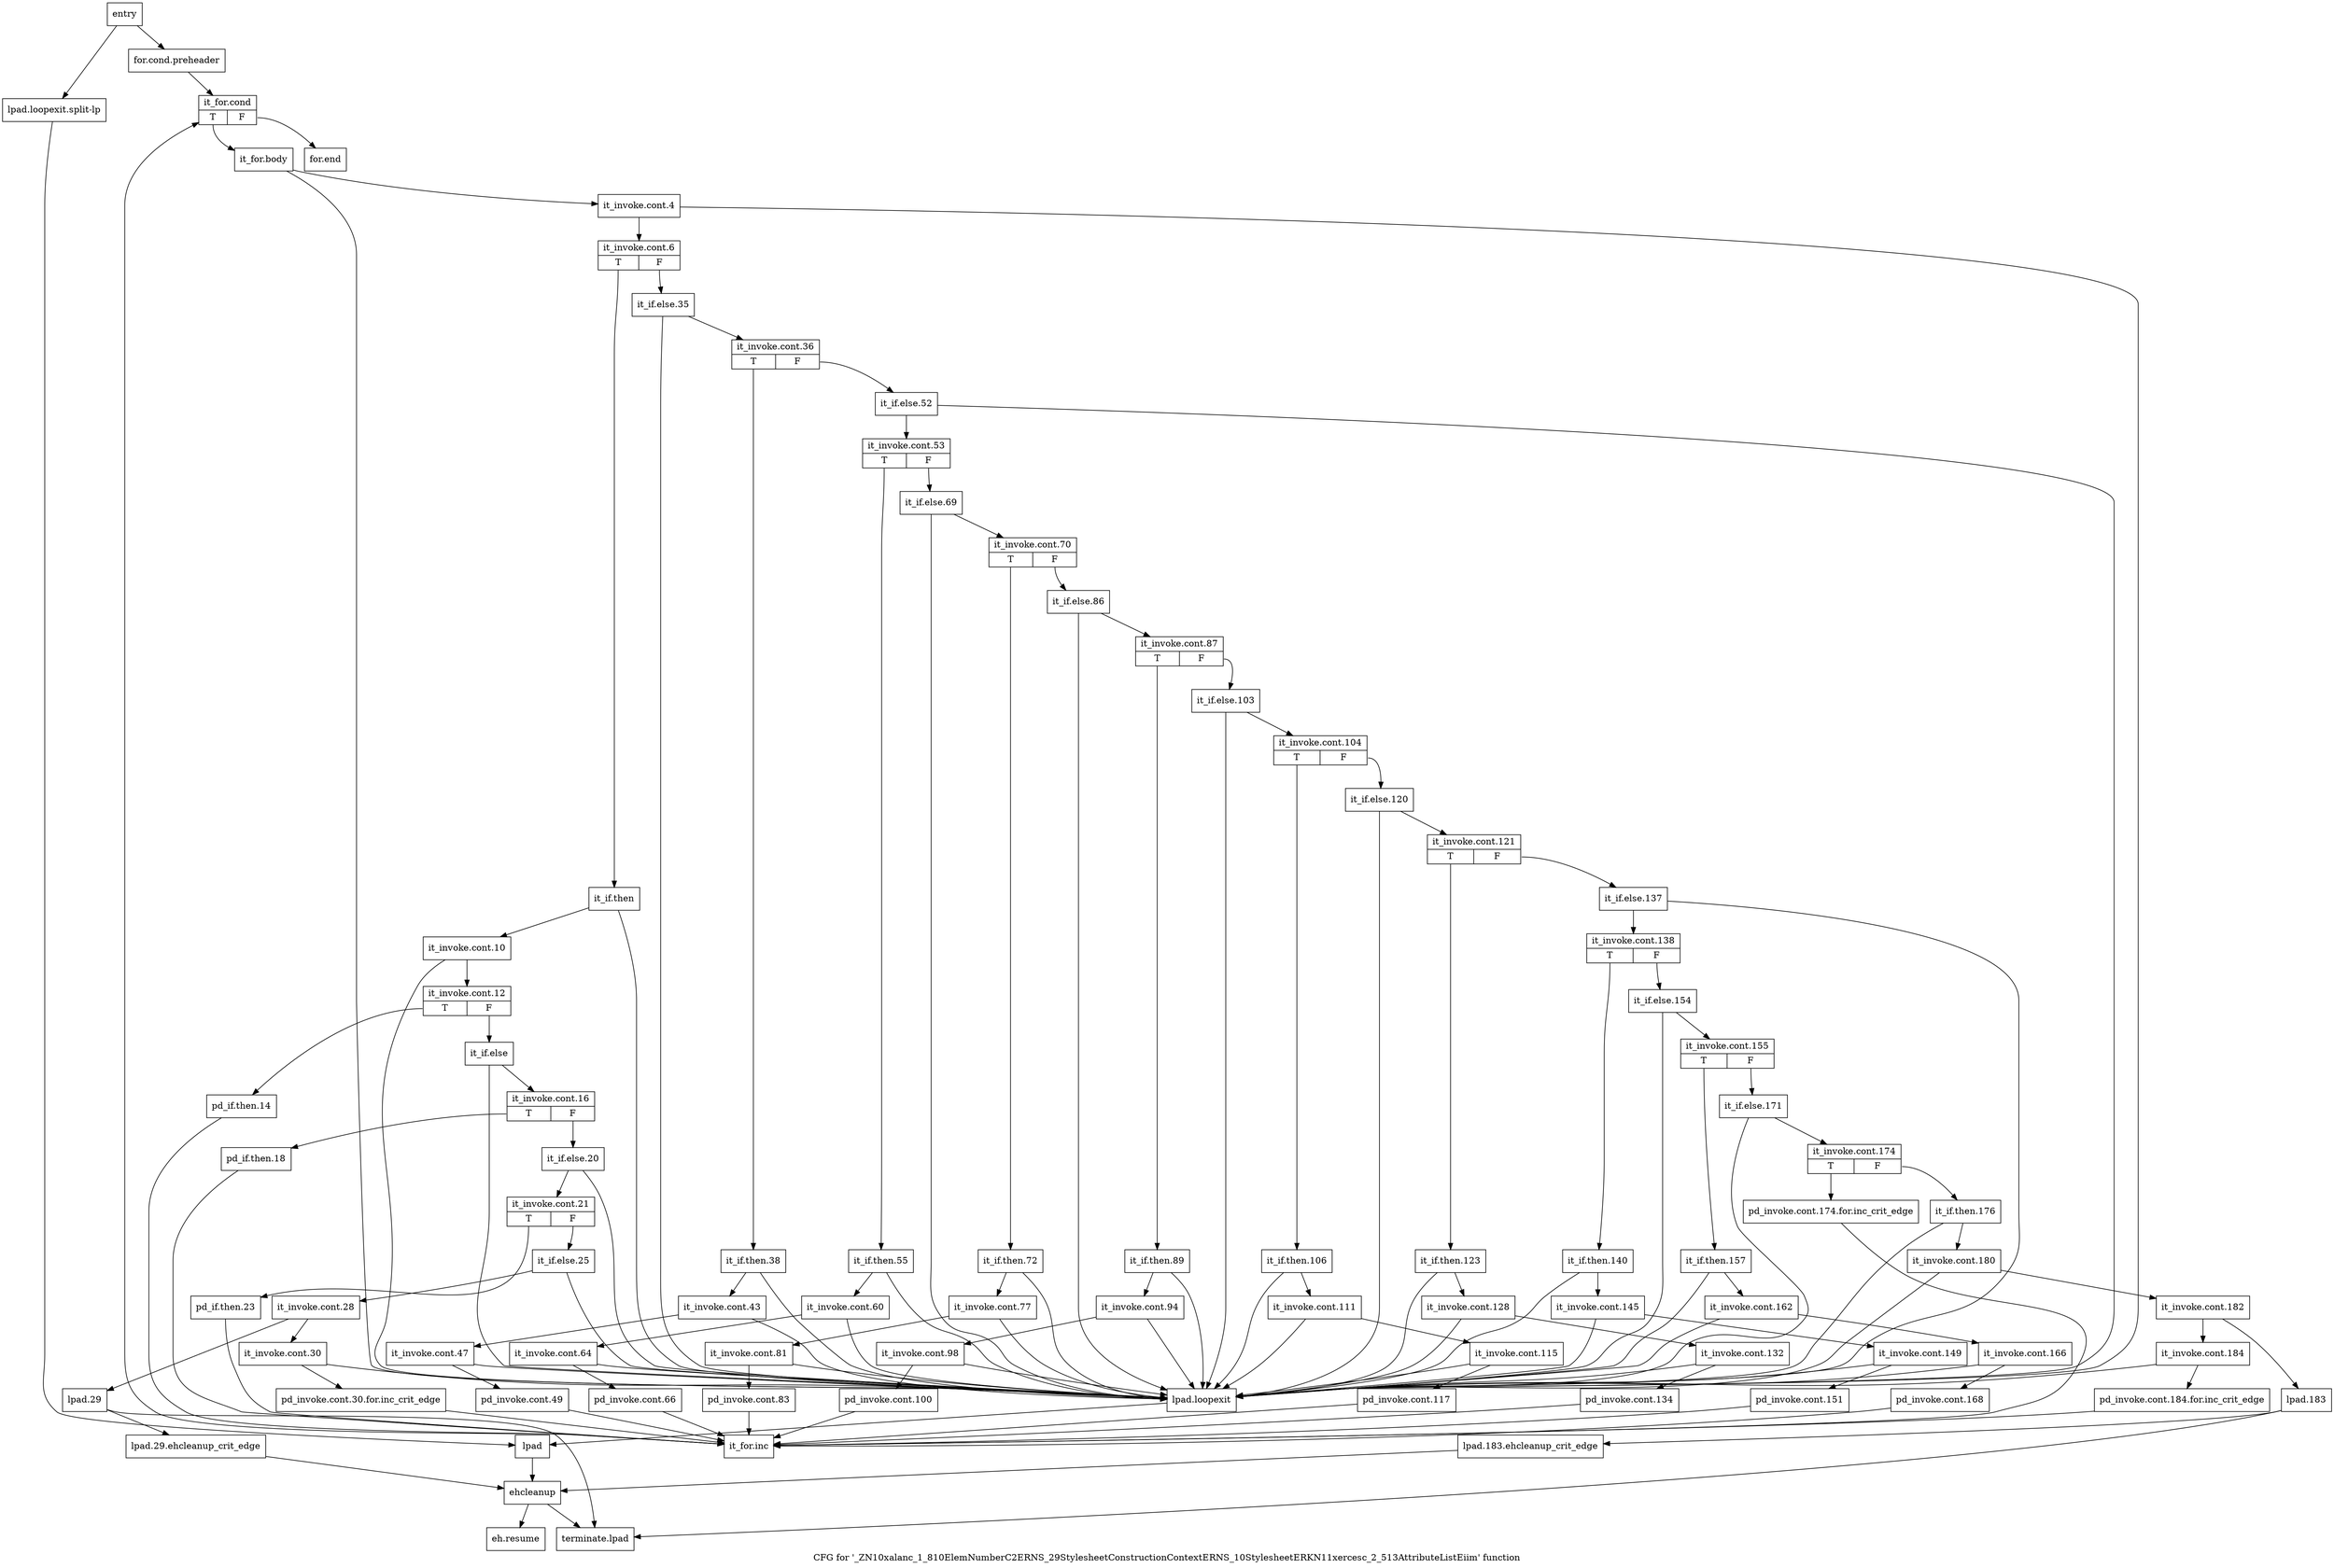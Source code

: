 digraph "CFG for '_ZN10xalanc_1_810ElemNumberC2ERNS_29StylesheetConstructionContextERNS_10StylesheetERKN11xercesc_2_513AttributeListEiim' function" {
	label="CFG for '_ZN10xalanc_1_810ElemNumberC2ERNS_29StylesheetConstructionContextERNS_10StylesheetERKN11xercesc_2_513AttributeListEiim' function";

	Node0x71fc100 [shape=record,label="{entry}"];
	Node0x71fc100 -> Node0x71fc150;
	Node0x71fc100 -> Node0x71fc470;
	Node0x71fc150 [shape=record,label="{for.cond.preheader}"];
	Node0x71fc150 -> Node0x71fc1a0;
	Node0x71fc1a0 [shape=record,label="{it_for.cond|{<s0>T|<s1>F}}"];
	Node0x71fc1a0:s0 -> Node0x71fc1f0;
	Node0x71fc1a0:s1 -> Node0x71fdb40;
	Node0x71fc1f0 [shape=record,label="{it_for.body}"];
	Node0x71fc1f0 -> Node0x71fc240;
	Node0x71fc1f0 -> Node0x71fc420;
	Node0x71fc240 [shape=record,label="{it_invoke.cont.4}"];
	Node0x71fc240 -> Node0x71fc290;
	Node0x71fc240 -> Node0x71fc420;
	Node0x71fc290 [shape=record,label="{it_invoke.cont.6|{<s0>T|<s1>F}}"];
	Node0x71fc290:s0 -> Node0x71fc2e0;
	Node0x71fc290:s1 -> Node0x71fc8d0;
	Node0x71fc2e0 [shape=record,label="{it_if.then}"];
	Node0x71fc2e0 -> Node0x71fc330;
	Node0x71fc2e0 -> Node0x71fc420;
	Node0x71fc330 [shape=record,label="{it_invoke.cont.10}"];
	Node0x71fc330 -> Node0x71fc380;
	Node0x71fc330 -> Node0x71fc420;
	Node0x71fc380 [shape=record,label="{it_invoke.cont.12|{<s0>T|<s1>F}}"];
	Node0x71fc380:s0 -> Node0x71fc3d0;
	Node0x71fc380:s1 -> Node0x71fc510;
	Node0x71fc3d0 [shape=record,label="{pd_if.then.14}"];
	Node0x71fc3d0 -> Node0x71fdaf0;
	Node0x71fc420 [shape=record,label="{lpad.loopexit}"];
	Node0x71fc420 -> Node0x71fc4c0;
	Node0x71fc470 [shape=record,label="{lpad.loopexit.split-lp}"];
	Node0x71fc470 -> Node0x71fc4c0;
	Node0x71fc4c0 [shape=record,label="{lpad}"];
	Node0x71fc4c0 -> Node0x71fdb90;
	Node0x71fc510 [shape=record,label="{it_if.else}"];
	Node0x71fc510 -> Node0x71fc560;
	Node0x71fc510 -> Node0x71fc420;
	Node0x71fc560 [shape=record,label="{it_invoke.cont.16|{<s0>T|<s1>F}}"];
	Node0x71fc560:s0 -> Node0x71fc5b0;
	Node0x71fc560:s1 -> Node0x71fc600;
	Node0x71fc5b0 [shape=record,label="{pd_if.then.18}"];
	Node0x71fc5b0 -> Node0x71fdaf0;
	Node0x71fc600 [shape=record,label="{it_if.else.20}"];
	Node0x71fc600 -> Node0x71fc650;
	Node0x71fc600 -> Node0x71fc420;
	Node0x71fc650 [shape=record,label="{it_invoke.cont.21|{<s0>T|<s1>F}}"];
	Node0x71fc650:s0 -> Node0x71fc6a0;
	Node0x71fc650:s1 -> Node0x71fc6f0;
	Node0x71fc6a0 [shape=record,label="{pd_if.then.23}"];
	Node0x71fc6a0 -> Node0x71fdaf0;
	Node0x71fc6f0 [shape=record,label="{it_if.else.25}"];
	Node0x71fc6f0 -> Node0x71fc740;
	Node0x71fc6f0 -> Node0x71fc420;
	Node0x71fc740 [shape=record,label="{it_invoke.cont.28}"];
	Node0x71fc740 -> Node0x71fc790;
	Node0x71fc740 -> Node0x71fc830;
	Node0x71fc790 [shape=record,label="{it_invoke.cont.30}"];
	Node0x71fc790 -> Node0x71fc7e0;
	Node0x71fc790 -> Node0x71fc420;
	Node0x71fc7e0 [shape=record,label="{pd_invoke.cont.30.for.inc_crit_edge}"];
	Node0x71fc7e0 -> Node0x71fdaf0;
	Node0x71fc830 [shape=record,label="{lpad.29}"];
	Node0x71fc830 -> Node0x71fc880;
	Node0x71fc830 -> Node0x71fdc30;
	Node0x71fc880 [shape=record,label="{lpad.29.ehcleanup_crit_edge}"];
	Node0x71fc880 -> Node0x71fdb90;
	Node0x71fc8d0 [shape=record,label="{it_if.else.35}"];
	Node0x71fc8d0 -> Node0x71fc920;
	Node0x71fc8d0 -> Node0x71fc420;
	Node0x71fc920 [shape=record,label="{it_invoke.cont.36|{<s0>T|<s1>F}}"];
	Node0x71fc920:s0 -> Node0x71fc970;
	Node0x71fc920:s1 -> Node0x71fcab0;
	Node0x71fc970 [shape=record,label="{it_if.then.38}"];
	Node0x71fc970 -> Node0x71fc9c0;
	Node0x71fc970 -> Node0x71fc420;
	Node0x71fc9c0 [shape=record,label="{it_invoke.cont.43}"];
	Node0x71fc9c0 -> Node0x71fca10;
	Node0x71fc9c0 -> Node0x71fc420;
	Node0x71fca10 [shape=record,label="{it_invoke.cont.47}"];
	Node0x71fca10 -> Node0x71fca60;
	Node0x71fca10 -> Node0x71fc420;
	Node0x71fca60 [shape=record,label="{pd_invoke.cont.49}"];
	Node0x71fca60 -> Node0x71fdaf0;
	Node0x71fcab0 [shape=record,label="{it_if.else.52}"];
	Node0x71fcab0 -> Node0x71fcb00;
	Node0x71fcab0 -> Node0x71fc420;
	Node0x71fcb00 [shape=record,label="{it_invoke.cont.53|{<s0>T|<s1>F}}"];
	Node0x71fcb00:s0 -> Node0x71fcb50;
	Node0x71fcb00:s1 -> Node0x71fcc90;
	Node0x71fcb50 [shape=record,label="{it_if.then.55}"];
	Node0x71fcb50 -> Node0x71fcba0;
	Node0x71fcb50 -> Node0x71fc420;
	Node0x71fcba0 [shape=record,label="{it_invoke.cont.60}"];
	Node0x71fcba0 -> Node0x71fcbf0;
	Node0x71fcba0 -> Node0x71fc420;
	Node0x71fcbf0 [shape=record,label="{it_invoke.cont.64}"];
	Node0x71fcbf0 -> Node0x71fcc40;
	Node0x71fcbf0 -> Node0x71fc420;
	Node0x71fcc40 [shape=record,label="{pd_invoke.cont.66}"];
	Node0x71fcc40 -> Node0x71fdaf0;
	Node0x71fcc90 [shape=record,label="{it_if.else.69}"];
	Node0x71fcc90 -> Node0x71fcce0;
	Node0x71fcc90 -> Node0x71fc420;
	Node0x71fcce0 [shape=record,label="{it_invoke.cont.70|{<s0>T|<s1>F}}"];
	Node0x71fcce0:s0 -> Node0x71fcd30;
	Node0x71fcce0:s1 -> Node0x71fce70;
	Node0x71fcd30 [shape=record,label="{it_if.then.72}"];
	Node0x71fcd30 -> Node0x71fcd80;
	Node0x71fcd30 -> Node0x71fc420;
	Node0x71fcd80 [shape=record,label="{it_invoke.cont.77}"];
	Node0x71fcd80 -> Node0x71fcdd0;
	Node0x71fcd80 -> Node0x71fc420;
	Node0x71fcdd0 [shape=record,label="{it_invoke.cont.81}"];
	Node0x71fcdd0 -> Node0x71fce20;
	Node0x71fcdd0 -> Node0x71fc420;
	Node0x71fce20 [shape=record,label="{pd_invoke.cont.83}"];
	Node0x71fce20 -> Node0x71fdaf0;
	Node0x71fce70 [shape=record,label="{it_if.else.86}"];
	Node0x71fce70 -> Node0x71fcec0;
	Node0x71fce70 -> Node0x71fc420;
	Node0x71fcec0 [shape=record,label="{it_invoke.cont.87|{<s0>T|<s1>F}}"];
	Node0x71fcec0:s0 -> Node0x71fcf10;
	Node0x71fcec0:s1 -> Node0x71fd050;
	Node0x71fcf10 [shape=record,label="{it_if.then.89}"];
	Node0x71fcf10 -> Node0x71fcf60;
	Node0x71fcf10 -> Node0x71fc420;
	Node0x71fcf60 [shape=record,label="{it_invoke.cont.94}"];
	Node0x71fcf60 -> Node0x71fcfb0;
	Node0x71fcf60 -> Node0x71fc420;
	Node0x71fcfb0 [shape=record,label="{it_invoke.cont.98}"];
	Node0x71fcfb0 -> Node0x71fd000;
	Node0x71fcfb0 -> Node0x71fc420;
	Node0x71fd000 [shape=record,label="{pd_invoke.cont.100}"];
	Node0x71fd000 -> Node0x71fdaf0;
	Node0x71fd050 [shape=record,label="{it_if.else.103}"];
	Node0x71fd050 -> Node0x71fd0a0;
	Node0x71fd050 -> Node0x71fc420;
	Node0x71fd0a0 [shape=record,label="{it_invoke.cont.104|{<s0>T|<s1>F}}"];
	Node0x71fd0a0:s0 -> Node0x71fd0f0;
	Node0x71fd0a0:s1 -> Node0x71fd230;
	Node0x71fd0f0 [shape=record,label="{it_if.then.106}"];
	Node0x71fd0f0 -> Node0x71fd140;
	Node0x71fd0f0 -> Node0x71fc420;
	Node0x71fd140 [shape=record,label="{it_invoke.cont.111}"];
	Node0x71fd140 -> Node0x71fd190;
	Node0x71fd140 -> Node0x71fc420;
	Node0x71fd190 [shape=record,label="{it_invoke.cont.115}"];
	Node0x71fd190 -> Node0x71fd1e0;
	Node0x71fd190 -> Node0x71fc420;
	Node0x71fd1e0 [shape=record,label="{pd_invoke.cont.117}"];
	Node0x71fd1e0 -> Node0x71fdaf0;
	Node0x71fd230 [shape=record,label="{it_if.else.120}"];
	Node0x71fd230 -> Node0x71fd280;
	Node0x71fd230 -> Node0x71fc420;
	Node0x71fd280 [shape=record,label="{it_invoke.cont.121|{<s0>T|<s1>F}}"];
	Node0x71fd280:s0 -> Node0x71fd2d0;
	Node0x71fd280:s1 -> Node0x71fd410;
	Node0x71fd2d0 [shape=record,label="{it_if.then.123}"];
	Node0x71fd2d0 -> Node0x71fd320;
	Node0x71fd2d0 -> Node0x71fc420;
	Node0x71fd320 [shape=record,label="{it_invoke.cont.128}"];
	Node0x71fd320 -> Node0x71fd370;
	Node0x71fd320 -> Node0x71fc420;
	Node0x71fd370 [shape=record,label="{it_invoke.cont.132}"];
	Node0x71fd370 -> Node0x71fd3c0;
	Node0x71fd370 -> Node0x71fc420;
	Node0x71fd3c0 [shape=record,label="{pd_invoke.cont.134}"];
	Node0x71fd3c0 -> Node0x71fdaf0;
	Node0x71fd410 [shape=record,label="{it_if.else.137}"];
	Node0x71fd410 -> Node0x71fd460;
	Node0x71fd410 -> Node0x71fc420;
	Node0x71fd460 [shape=record,label="{it_invoke.cont.138|{<s0>T|<s1>F}}"];
	Node0x71fd460:s0 -> Node0x71fd4b0;
	Node0x71fd460:s1 -> Node0x71fd5f0;
	Node0x71fd4b0 [shape=record,label="{it_if.then.140}"];
	Node0x71fd4b0 -> Node0x71fd500;
	Node0x71fd4b0 -> Node0x71fc420;
	Node0x71fd500 [shape=record,label="{it_invoke.cont.145}"];
	Node0x71fd500 -> Node0x71fd550;
	Node0x71fd500 -> Node0x71fc420;
	Node0x71fd550 [shape=record,label="{it_invoke.cont.149}"];
	Node0x71fd550 -> Node0x71fd5a0;
	Node0x71fd550 -> Node0x71fc420;
	Node0x71fd5a0 [shape=record,label="{pd_invoke.cont.151}"];
	Node0x71fd5a0 -> Node0x71fdaf0;
	Node0x71fd5f0 [shape=record,label="{it_if.else.154}"];
	Node0x71fd5f0 -> Node0x71fd640;
	Node0x71fd5f0 -> Node0x71fc420;
	Node0x71fd640 [shape=record,label="{it_invoke.cont.155|{<s0>T|<s1>F}}"];
	Node0x71fd640:s0 -> Node0x71fd690;
	Node0x71fd640:s1 -> Node0x71fd7d0;
	Node0x71fd690 [shape=record,label="{it_if.then.157}"];
	Node0x71fd690 -> Node0x71fd6e0;
	Node0x71fd690 -> Node0x71fc420;
	Node0x71fd6e0 [shape=record,label="{it_invoke.cont.162}"];
	Node0x71fd6e0 -> Node0x71fd730;
	Node0x71fd6e0 -> Node0x71fc420;
	Node0x71fd730 [shape=record,label="{it_invoke.cont.166}"];
	Node0x71fd730 -> Node0x71fd780;
	Node0x71fd730 -> Node0x71fc420;
	Node0x71fd780 [shape=record,label="{pd_invoke.cont.168}"];
	Node0x71fd780 -> Node0x71fdaf0;
	Node0x71fd7d0 [shape=record,label="{it_if.else.171}"];
	Node0x71fd7d0 -> Node0x71fd820;
	Node0x71fd7d0 -> Node0x71fc420;
	Node0x71fd820 [shape=record,label="{it_invoke.cont.174|{<s0>T|<s1>F}}"];
	Node0x71fd820:s0 -> Node0x71fd870;
	Node0x71fd820:s1 -> Node0x71fd8c0;
	Node0x71fd870 [shape=record,label="{pd_invoke.cont.174.for.inc_crit_edge}"];
	Node0x71fd870 -> Node0x71fdaf0;
	Node0x71fd8c0 [shape=record,label="{it_if.then.176}"];
	Node0x71fd8c0 -> Node0x71fd910;
	Node0x71fd8c0 -> Node0x71fc420;
	Node0x71fd910 [shape=record,label="{it_invoke.cont.180}"];
	Node0x71fd910 -> Node0x71fd960;
	Node0x71fd910 -> Node0x71fc420;
	Node0x71fd960 [shape=record,label="{it_invoke.cont.182}"];
	Node0x71fd960 -> Node0x71fd9b0;
	Node0x71fd960 -> Node0x71fda50;
	Node0x71fd9b0 [shape=record,label="{it_invoke.cont.184}"];
	Node0x71fd9b0 -> Node0x71fda00;
	Node0x71fd9b0 -> Node0x71fc420;
	Node0x71fda00 [shape=record,label="{pd_invoke.cont.184.for.inc_crit_edge}"];
	Node0x71fda00 -> Node0x71fdaf0;
	Node0x71fda50 [shape=record,label="{lpad.183}"];
	Node0x71fda50 -> Node0x71fdaa0;
	Node0x71fda50 -> Node0x71fdc30;
	Node0x71fdaa0 [shape=record,label="{lpad.183.ehcleanup_crit_edge}"];
	Node0x71fdaa0 -> Node0x71fdb90;
	Node0x71fdaf0 [shape=record,label="{it_for.inc}"];
	Node0x71fdaf0 -> Node0x71fc1a0;
	Node0x71fdb40 [shape=record,label="{for.end}"];
	Node0x71fdb90 [shape=record,label="{ehcleanup}"];
	Node0x71fdb90 -> Node0x71fdbe0;
	Node0x71fdb90 -> Node0x71fdc30;
	Node0x71fdbe0 [shape=record,label="{eh.resume}"];
	Node0x71fdc30 [shape=record,label="{terminate.lpad}"];
}
